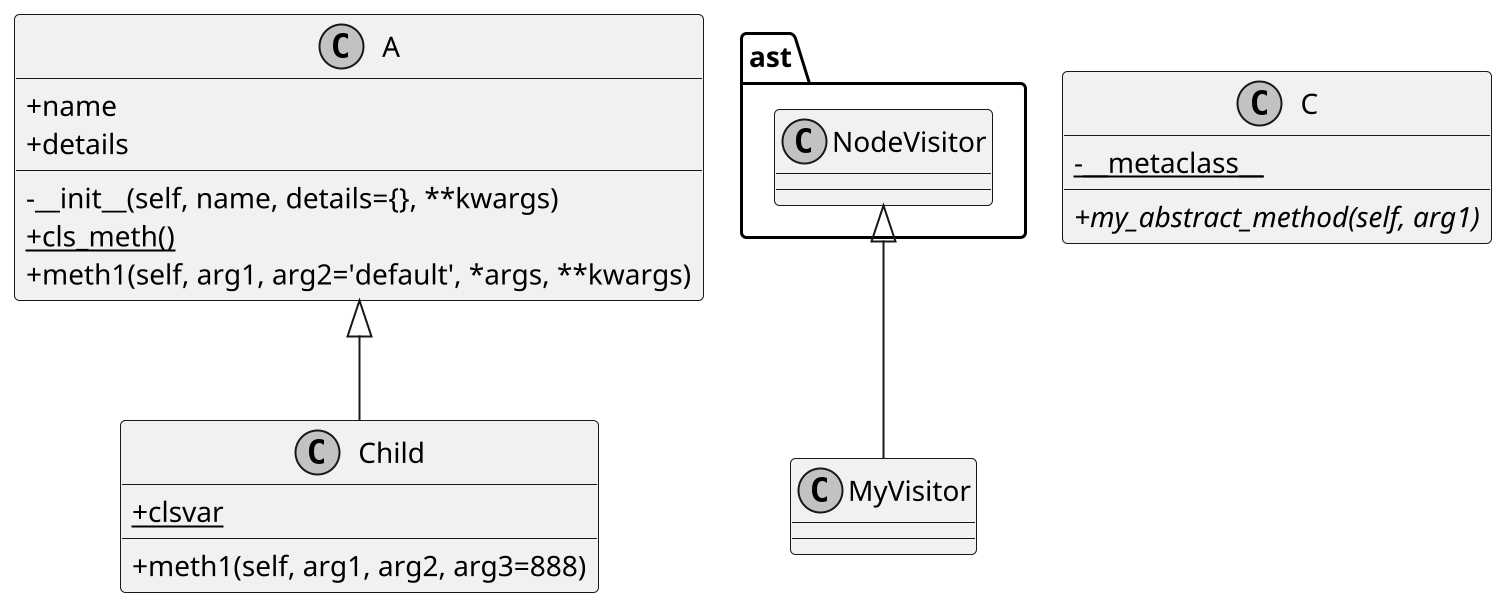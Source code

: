 @startuml
skinparam monochrome true
skinparam classAttributeIconSize 0
scale 2

class A {
  +name
  +details
  -__init__(self, name, details={}, **kwargs)
  +cls_meth(){static}
  +meth1(self, arg1, arg2='default', *args, **kwargs)
}

A <|-- Child
class Child {
  {static} +clsvar
  +meth1(self, arg1, arg2, arg3=888)
}

ast.NodeVisitor <|-- MyVisitor
class MyVisitor {
}

class C {
  {static} -__metaclass__
  +my_abstract_method(self, arg1){abstract}
}

@enduml

